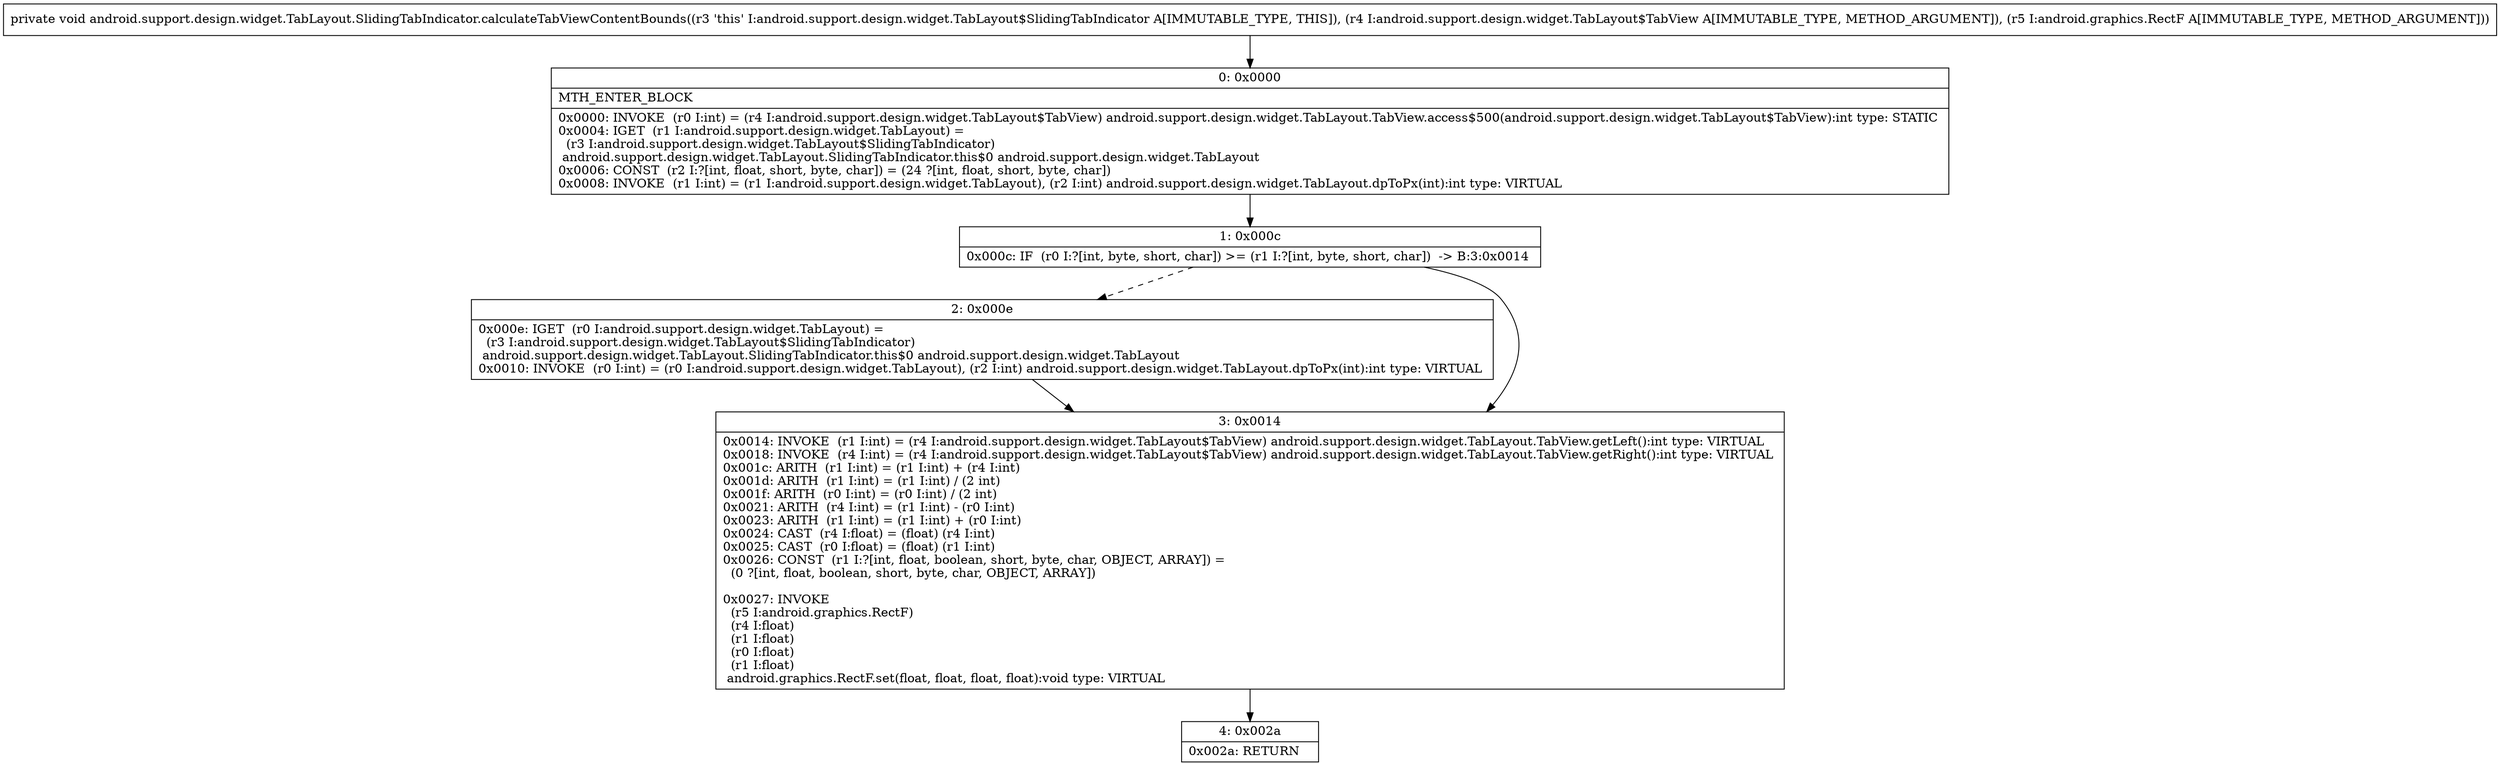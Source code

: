 digraph "CFG forandroid.support.design.widget.TabLayout.SlidingTabIndicator.calculateTabViewContentBounds(Landroid\/support\/design\/widget\/TabLayout$TabView;Landroid\/graphics\/RectF;)V" {
Node_0 [shape=record,label="{0\:\ 0x0000|MTH_ENTER_BLOCK\l|0x0000: INVOKE  (r0 I:int) = (r4 I:android.support.design.widget.TabLayout$TabView) android.support.design.widget.TabLayout.TabView.access$500(android.support.design.widget.TabLayout$TabView):int type: STATIC \l0x0004: IGET  (r1 I:android.support.design.widget.TabLayout) = \l  (r3 I:android.support.design.widget.TabLayout$SlidingTabIndicator)\l android.support.design.widget.TabLayout.SlidingTabIndicator.this$0 android.support.design.widget.TabLayout \l0x0006: CONST  (r2 I:?[int, float, short, byte, char]) = (24 ?[int, float, short, byte, char]) \l0x0008: INVOKE  (r1 I:int) = (r1 I:android.support.design.widget.TabLayout), (r2 I:int) android.support.design.widget.TabLayout.dpToPx(int):int type: VIRTUAL \l}"];
Node_1 [shape=record,label="{1\:\ 0x000c|0x000c: IF  (r0 I:?[int, byte, short, char]) \>= (r1 I:?[int, byte, short, char])  \-\> B:3:0x0014 \l}"];
Node_2 [shape=record,label="{2\:\ 0x000e|0x000e: IGET  (r0 I:android.support.design.widget.TabLayout) = \l  (r3 I:android.support.design.widget.TabLayout$SlidingTabIndicator)\l android.support.design.widget.TabLayout.SlidingTabIndicator.this$0 android.support.design.widget.TabLayout \l0x0010: INVOKE  (r0 I:int) = (r0 I:android.support.design.widget.TabLayout), (r2 I:int) android.support.design.widget.TabLayout.dpToPx(int):int type: VIRTUAL \l}"];
Node_3 [shape=record,label="{3\:\ 0x0014|0x0014: INVOKE  (r1 I:int) = (r4 I:android.support.design.widget.TabLayout$TabView) android.support.design.widget.TabLayout.TabView.getLeft():int type: VIRTUAL \l0x0018: INVOKE  (r4 I:int) = (r4 I:android.support.design.widget.TabLayout$TabView) android.support.design.widget.TabLayout.TabView.getRight():int type: VIRTUAL \l0x001c: ARITH  (r1 I:int) = (r1 I:int) + (r4 I:int) \l0x001d: ARITH  (r1 I:int) = (r1 I:int) \/ (2 int) \l0x001f: ARITH  (r0 I:int) = (r0 I:int) \/ (2 int) \l0x0021: ARITH  (r4 I:int) = (r1 I:int) \- (r0 I:int) \l0x0023: ARITH  (r1 I:int) = (r1 I:int) + (r0 I:int) \l0x0024: CAST  (r4 I:float) = (float) (r4 I:int) \l0x0025: CAST  (r0 I:float) = (float) (r1 I:int) \l0x0026: CONST  (r1 I:?[int, float, boolean, short, byte, char, OBJECT, ARRAY]) = \l  (0 ?[int, float, boolean, short, byte, char, OBJECT, ARRAY])\l \l0x0027: INVOKE  \l  (r5 I:android.graphics.RectF)\l  (r4 I:float)\l  (r1 I:float)\l  (r0 I:float)\l  (r1 I:float)\l android.graphics.RectF.set(float, float, float, float):void type: VIRTUAL \l}"];
Node_4 [shape=record,label="{4\:\ 0x002a|0x002a: RETURN   \l}"];
MethodNode[shape=record,label="{private void android.support.design.widget.TabLayout.SlidingTabIndicator.calculateTabViewContentBounds((r3 'this' I:android.support.design.widget.TabLayout$SlidingTabIndicator A[IMMUTABLE_TYPE, THIS]), (r4 I:android.support.design.widget.TabLayout$TabView A[IMMUTABLE_TYPE, METHOD_ARGUMENT]), (r5 I:android.graphics.RectF A[IMMUTABLE_TYPE, METHOD_ARGUMENT])) }"];
MethodNode -> Node_0;
Node_0 -> Node_1;
Node_1 -> Node_2[style=dashed];
Node_1 -> Node_3;
Node_2 -> Node_3;
Node_3 -> Node_4;
}

